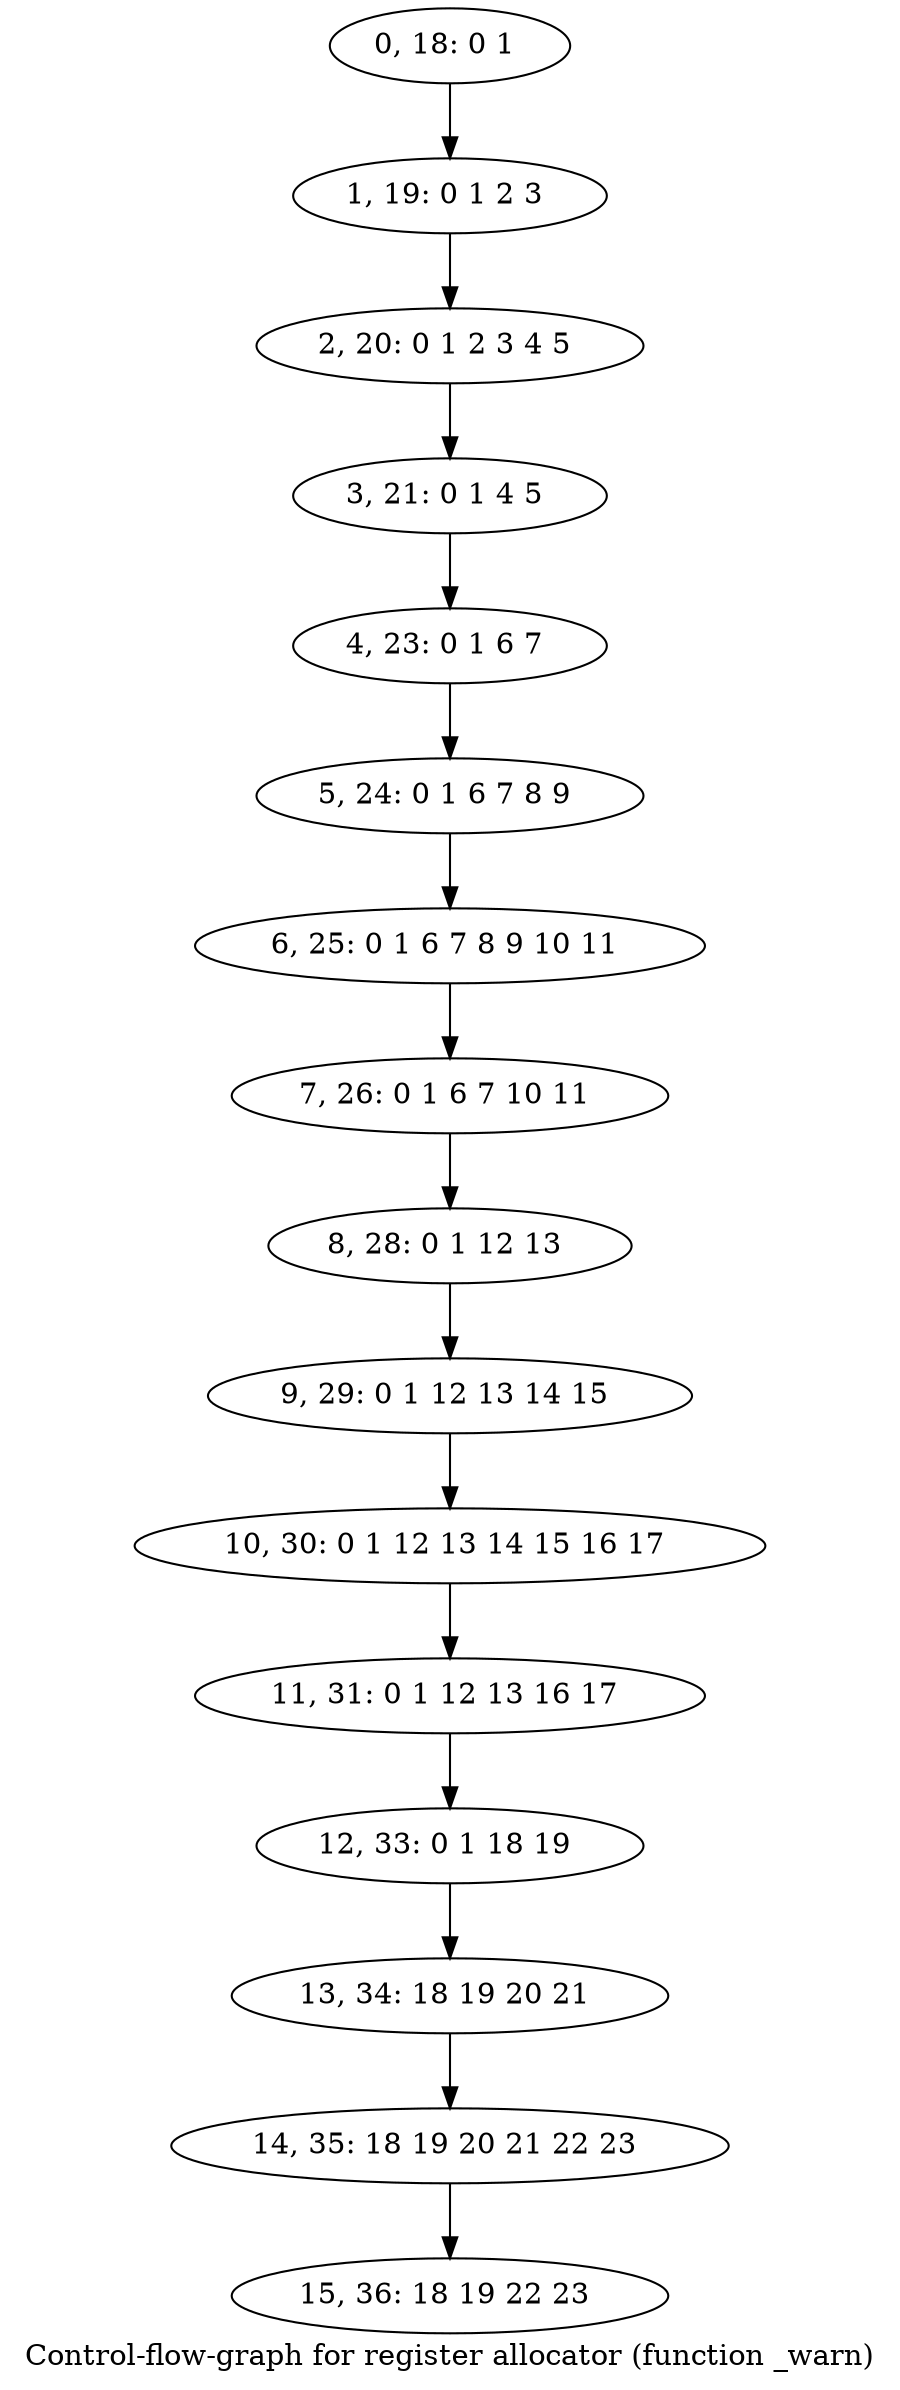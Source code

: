 digraph G {
graph [label="Control-flow-graph for register allocator (function _warn)"]
0[label="0, 18: 0 1 "];
1[label="1, 19: 0 1 2 3 "];
2[label="2, 20: 0 1 2 3 4 5 "];
3[label="3, 21: 0 1 4 5 "];
4[label="4, 23: 0 1 6 7 "];
5[label="5, 24: 0 1 6 7 8 9 "];
6[label="6, 25: 0 1 6 7 8 9 10 11 "];
7[label="7, 26: 0 1 6 7 10 11 "];
8[label="8, 28: 0 1 12 13 "];
9[label="9, 29: 0 1 12 13 14 15 "];
10[label="10, 30: 0 1 12 13 14 15 16 17 "];
11[label="11, 31: 0 1 12 13 16 17 "];
12[label="12, 33: 0 1 18 19 "];
13[label="13, 34: 18 19 20 21 "];
14[label="14, 35: 18 19 20 21 22 23 "];
15[label="15, 36: 18 19 22 23 "];
0->1 ;
1->2 ;
2->3 ;
3->4 ;
4->5 ;
5->6 ;
6->7 ;
7->8 ;
8->9 ;
9->10 ;
10->11 ;
11->12 ;
12->13 ;
13->14 ;
14->15 ;
}
